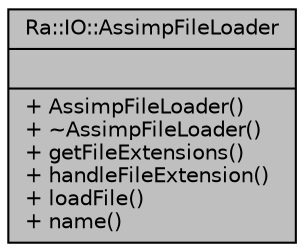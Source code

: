 digraph "Ra::IO::AssimpFileLoader"
{
 // INTERACTIVE_SVG=YES
 // LATEX_PDF_SIZE
  edge [fontname="Helvetica",fontsize="10",labelfontname="Helvetica",labelfontsize="10"];
  node [fontname="Helvetica",fontsize="10",shape=record];
  Node1 [label="{Ra::IO::AssimpFileLoader\n||+ AssimpFileLoader()\l+ ~AssimpFileLoader()\l+ getFileExtensions()\l+ handleFileExtension()\l+ loadFile()\l+ name()\l}",height=0.2,width=0.4,color="black", fillcolor="grey75", style="filled", fontcolor="black",tooltip="This class loads scenes containing MESHES only (not point-clouds)"];
}
